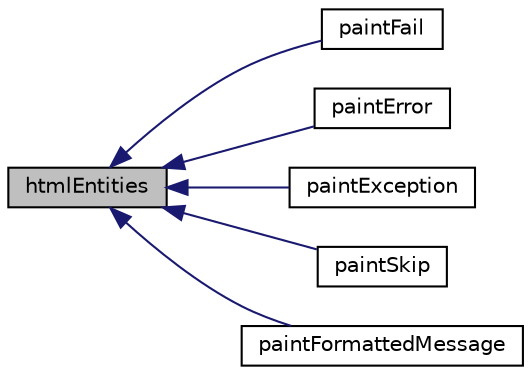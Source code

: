 digraph "htmlEntities"
{
  edge [fontname="Helvetica",fontsize="10",labelfontname="Helvetica",labelfontsize="10"];
  node [fontname="Helvetica",fontsize="10",shape=record];
  rankdir="LR";
  Node1 [label="htmlEntities",height=0.2,width=0.4,color="black", fillcolor="grey75", style="filled" fontcolor="black"];
  Node1 -> Node2 [dir="back",color="midnightblue",fontsize="10",style="solid",fontname="Helvetica"];
  Node2 [label="paintFail",height=0.2,width=0.4,color="black", fillcolor="white", style="filled",URL="$class_html_reporter.html#a7b2970c5e074d5a9192c67f222a7e731"];
  Node1 -> Node3 [dir="back",color="midnightblue",fontsize="10",style="solid",fontname="Helvetica"];
  Node3 [label="paintError",height=0.2,width=0.4,color="black", fillcolor="white", style="filled",URL="$class_html_reporter.html#aea84af3b9bbee750072b7c2b95395726"];
  Node1 -> Node4 [dir="back",color="midnightblue",fontsize="10",style="solid",fontname="Helvetica"];
  Node4 [label="paintException",height=0.2,width=0.4,color="black", fillcolor="white", style="filled",URL="$class_html_reporter.html#aa8230bab951d1e40954a491cfe95036d"];
  Node1 -> Node5 [dir="back",color="midnightblue",fontsize="10",style="solid",fontname="Helvetica"];
  Node5 [label="paintSkip",height=0.2,width=0.4,color="black", fillcolor="white", style="filled",URL="$class_html_reporter.html#aab0649ca9aa6d20610d4933d7f708893"];
  Node1 -> Node6 [dir="back",color="midnightblue",fontsize="10",style="solid",fontname="Helvetica"];
  Node6 [label="paintFormattedMessage",height=0.2,width=0.4,color="black", fillcolor="white", style="filled",URL="$class_html_reporter.html#a77c87761b24b733f97a84910d7b4510c"];
}
